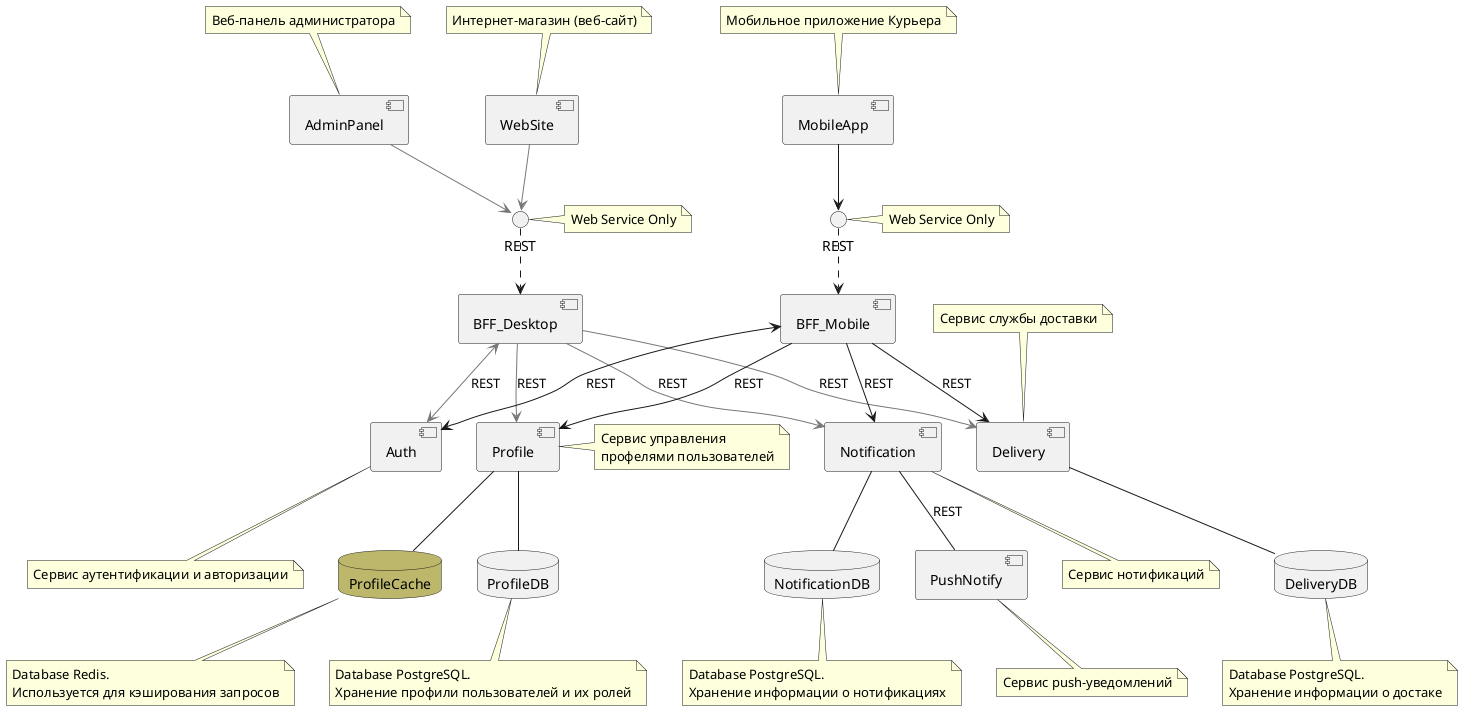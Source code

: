 @startuml Delivery

database DeliveryDB
database ProfileDB
database ProfileCache #DarkKhaki
database NotificationDB

interface REST as BFF_D_INT
interface REST as BFF_M_INT

component BFF_Desktop as BD
component BFF_Mobile as BM
component Delivery as DLV
component Auth as AA
component Profile as PF
component AdminPanel as AP
component WebSite as WS
component MobileApp as MA
component Notification as Notify
component PushNotify as PNotify

BD <.up. BFF_D_INT
BM <.up. BFF_M_INT

BD -[#777777]-> DLV : REST
BD <-[#777777]-> AA : REST
BD -[#777777]-> Notify : REST 
BD -[#777777]-> PF : REST


BM --> DLV : REST
BM <--> AA : REST
BM --> Notify : REST 
BM --> PF : REST

PF -- ProfileDB
PF -- ProfileCache
DLV -- DeliveryDB
Notify -- NotificationDB
Notify -- PNotify : REST

AP -[#777777]-> BFF_D_INT
WS -[#777777]-> BFF_D_INT
MA --> BFF_M_INT


note right of BFF_D_INT : Web Service Only
note right of BFF_M_INT : Web Service Only
note bottom of ProfileCache: Database Redis.\nИспользуется для кэширования запросов
note bottom of ProfileDB: Database PostgreSQL.\nХранение профили пользователей и их ролей
note bottom of DeliveryDB: Database PostgreSQL.\nХранение информации о достаке
note bottom of NotificationDB: Database PostgreSQL.\nХранение информации о нотификациях

note bottom of AA : Сервис аутентификации и авторизации
note bottom of PNotify : Сервис push-уведомлений
note bottom of Notify : Сервис нотификаций
note top of DLV : Сервис службы доставки
note right of PF : Сервис управления\nпрофелями пользователей

note top of AP : Веб-панель администратора
note top of WS : Интернет-магазин (веб-сайт)
note top of MA : Мобильное приложение Курьера

@enduml